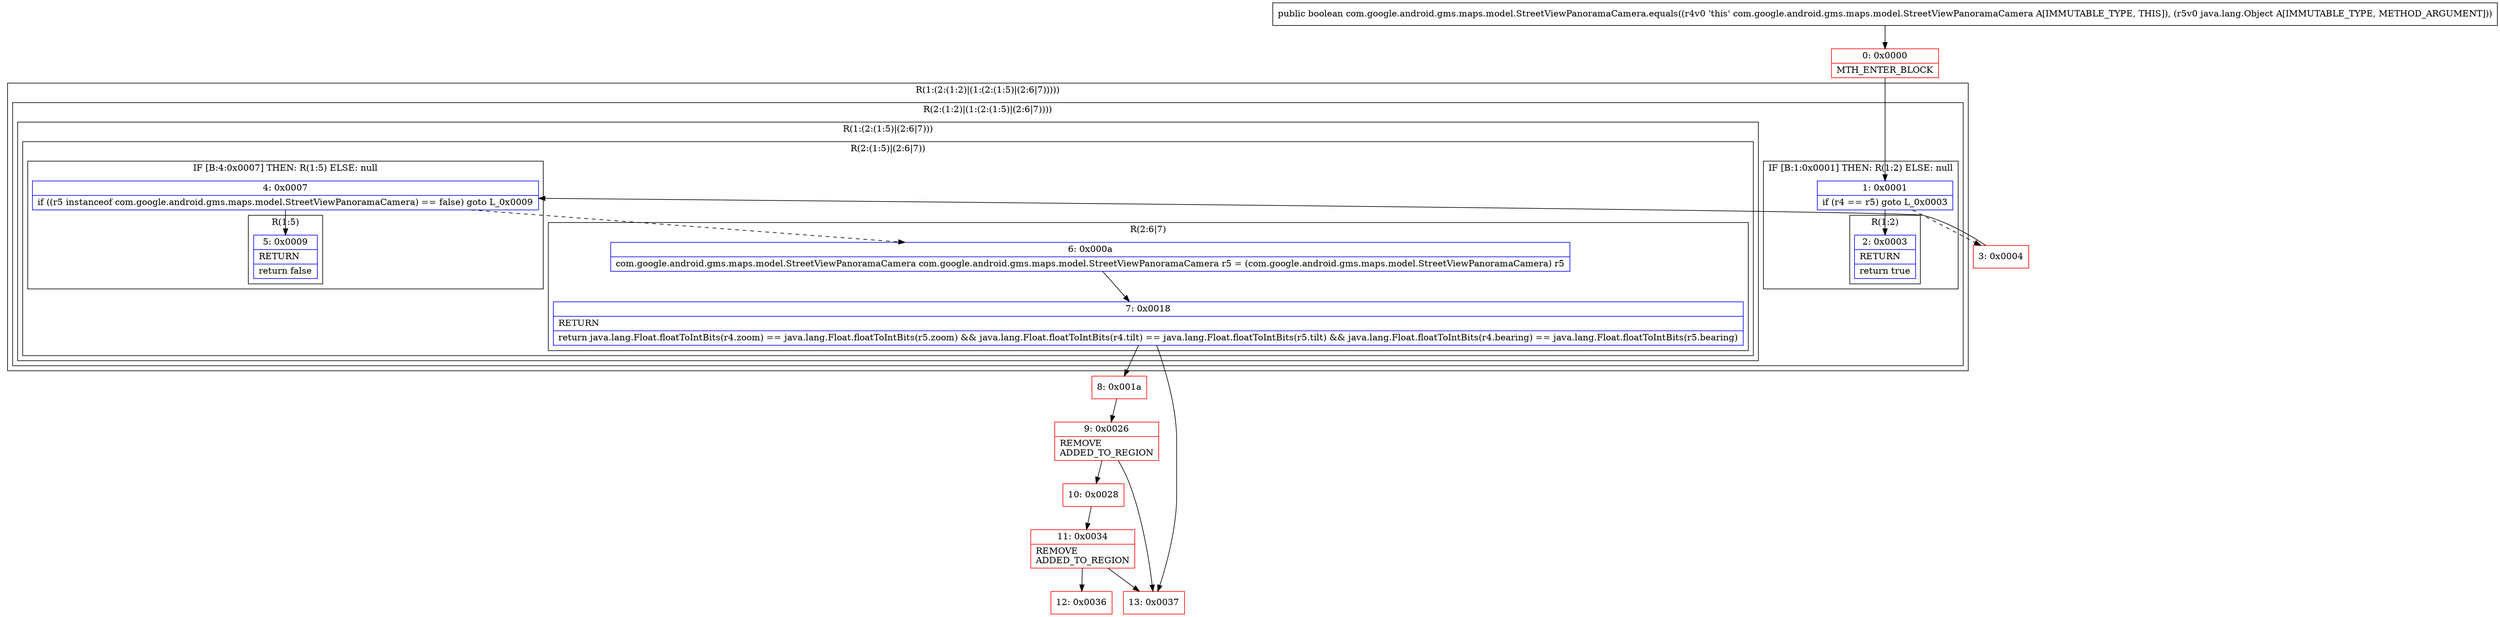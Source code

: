 digraph "CFG forcom.google.android.gms.maps.model.StreetViewPanoramaCamera.equals(Ljava\/lang\/Object;)Z" {
subgraph cluster_Region_1102301707 {
label = "R(1:(2:(1:2)|(1:(2:(1:5)|(2:6|7)))))";
node [shape=record,color=blue];
subgraph cluster_Region_51089622 {
label = "R(2:(1:2)|(1:(2:(1:5)|(2:6|7))))";
node [shape=record,color=blue];
subgraph cluster_IfRegion_1442391658 {
label = "IF [B:1:0x0001] THEN: R(1:2) ELSE: null";
node [shape=record,color=blue];
Node_1 [shape=record,label="{1\:\ 0x0001|if (r4 == r5) goto L_0x0003\l}"];
subgraph cluster_Region_565194323 {
label = "R(1:2)";
node [shape=record,color=blue];
Node_2 [shape=record,label="{2\:\ 0x0003|RETURN\l|return true\l}"];
}
}
subgraph cluster_Region_2114739196 {
label = "R(1:(2:(1:5)|(2:6|7)))";
node [shape=record,color=blue];
subgraph cluster_Region_559872459 {
label = "R(2:(1:5)|(2:6|7))";
node [shape=record,color=blue];
subgraph cluster_IfRegion_1032344060 {
label = "IF [B:4:0x0007] THEN: R(1:5) ELSE: null";
node [shape=record,color=blue];
Node_4 [shape=record,label="{4\:\ 0x0007|if ((r5 instanceof com.google.android.gms.maps.model.StreetViewPanoramaCamera) == false) goto L_0x0009\l}"];
subgraph cluster_Region_501887656 {
label = "R(1:5)";
node [shape=record,color=blue];
Node_5 [shape=record,label="{5\:\ 0x0009|RETURN\l|return false\l}"];
}
}
subgraph cluster_Region_974939426 {
label = "R(2:6|7)";
node [shape=record,color=blue];
Node_6 [shape=record,label="{6\:\ 0x000a|com.google.android.gms.maps.model.StreetViewPanoramaCamera com.google.android.gms.maps.model.StreetViewPanoramaCamera r5 = (com.google.android.gms.maps.model.StreetViewPanoramaCamera) r5\l}"];
Node_7 [shape=record,label="{7\:\ 0x0018|RETURN\l|return java.lang.Float.floatToIntBits(r4.zoom) == java.lang.Float.floatToIntBits(r5.zoom) && java.lang.Float.floatToIntBits(r4.tilt) == java.lang.Float.floatToIntBits(r5.tilt) && java.lang.Float.floatToIntBits(r4.bearing) == java.lang.Float.floatToIntBits(r5.bearing)\l}"];
}
}
}
}
}
Node_0 [shape=record,color=red,label="{0\:\ 0x0000|MTH_ENTER_BLOCK\l}"];
Node_3 [shape=record,color=red,label="{3\:\ 0x0004}"];
Node_8 [shape=record,color=red,label="{8\:\ 0x001a}"];
Node_9 [shape=record,color=red,label="{9\:\ 0x0026|REMOVE\lADDED_TO_REGION\l}"];
Node_10 [shape=record,color=red,label="{10\:\ 0x0028}"];
Node_11 [shape=record,color=red,label="{11\:\ 0x0034|REMOVE\lADDED_TO_REGION\l}"];
Node_12 [shape=record,color=red,label="{12\:\ 0x0036}"];
Node_13 [shape=record,color=red,label="{13\:\ 0x0037}"];
MethodNode[shape=record,label="{public boolean com.google.android.gms.maps.model.StreetViewPanoramaCamera.equals((r4v0 'this' com.google.android.gms.maps.model.StreetViewPanoramaCamera A[IMMUTABLE_TYPE, THIS]), (r5v0 java.lang.Object A[IMMUTABLE_TYPE, METHOD_ARGUMENT])) }"];
MethodNode -> Node_0;
Node_1 -> Node_2;
Node_1 -> Node_3[style=dashed];
Node_4 -> Node_5;
Node_4 -> Node_6[style=dashed];
Node_6 -> Node_7;
Node_7 -> Node_8;
Node_7 -> Node_13;
Node_0 -> Node_1;
Node_3 -> Node_4;
Node_8 -> Node_9;
Node_9 -> Node_10;
Node_9 -> Node_13;
Node_10 -> Node_11;
Node_11 -> Node_12;
Node_11 -> Node_13;
}


